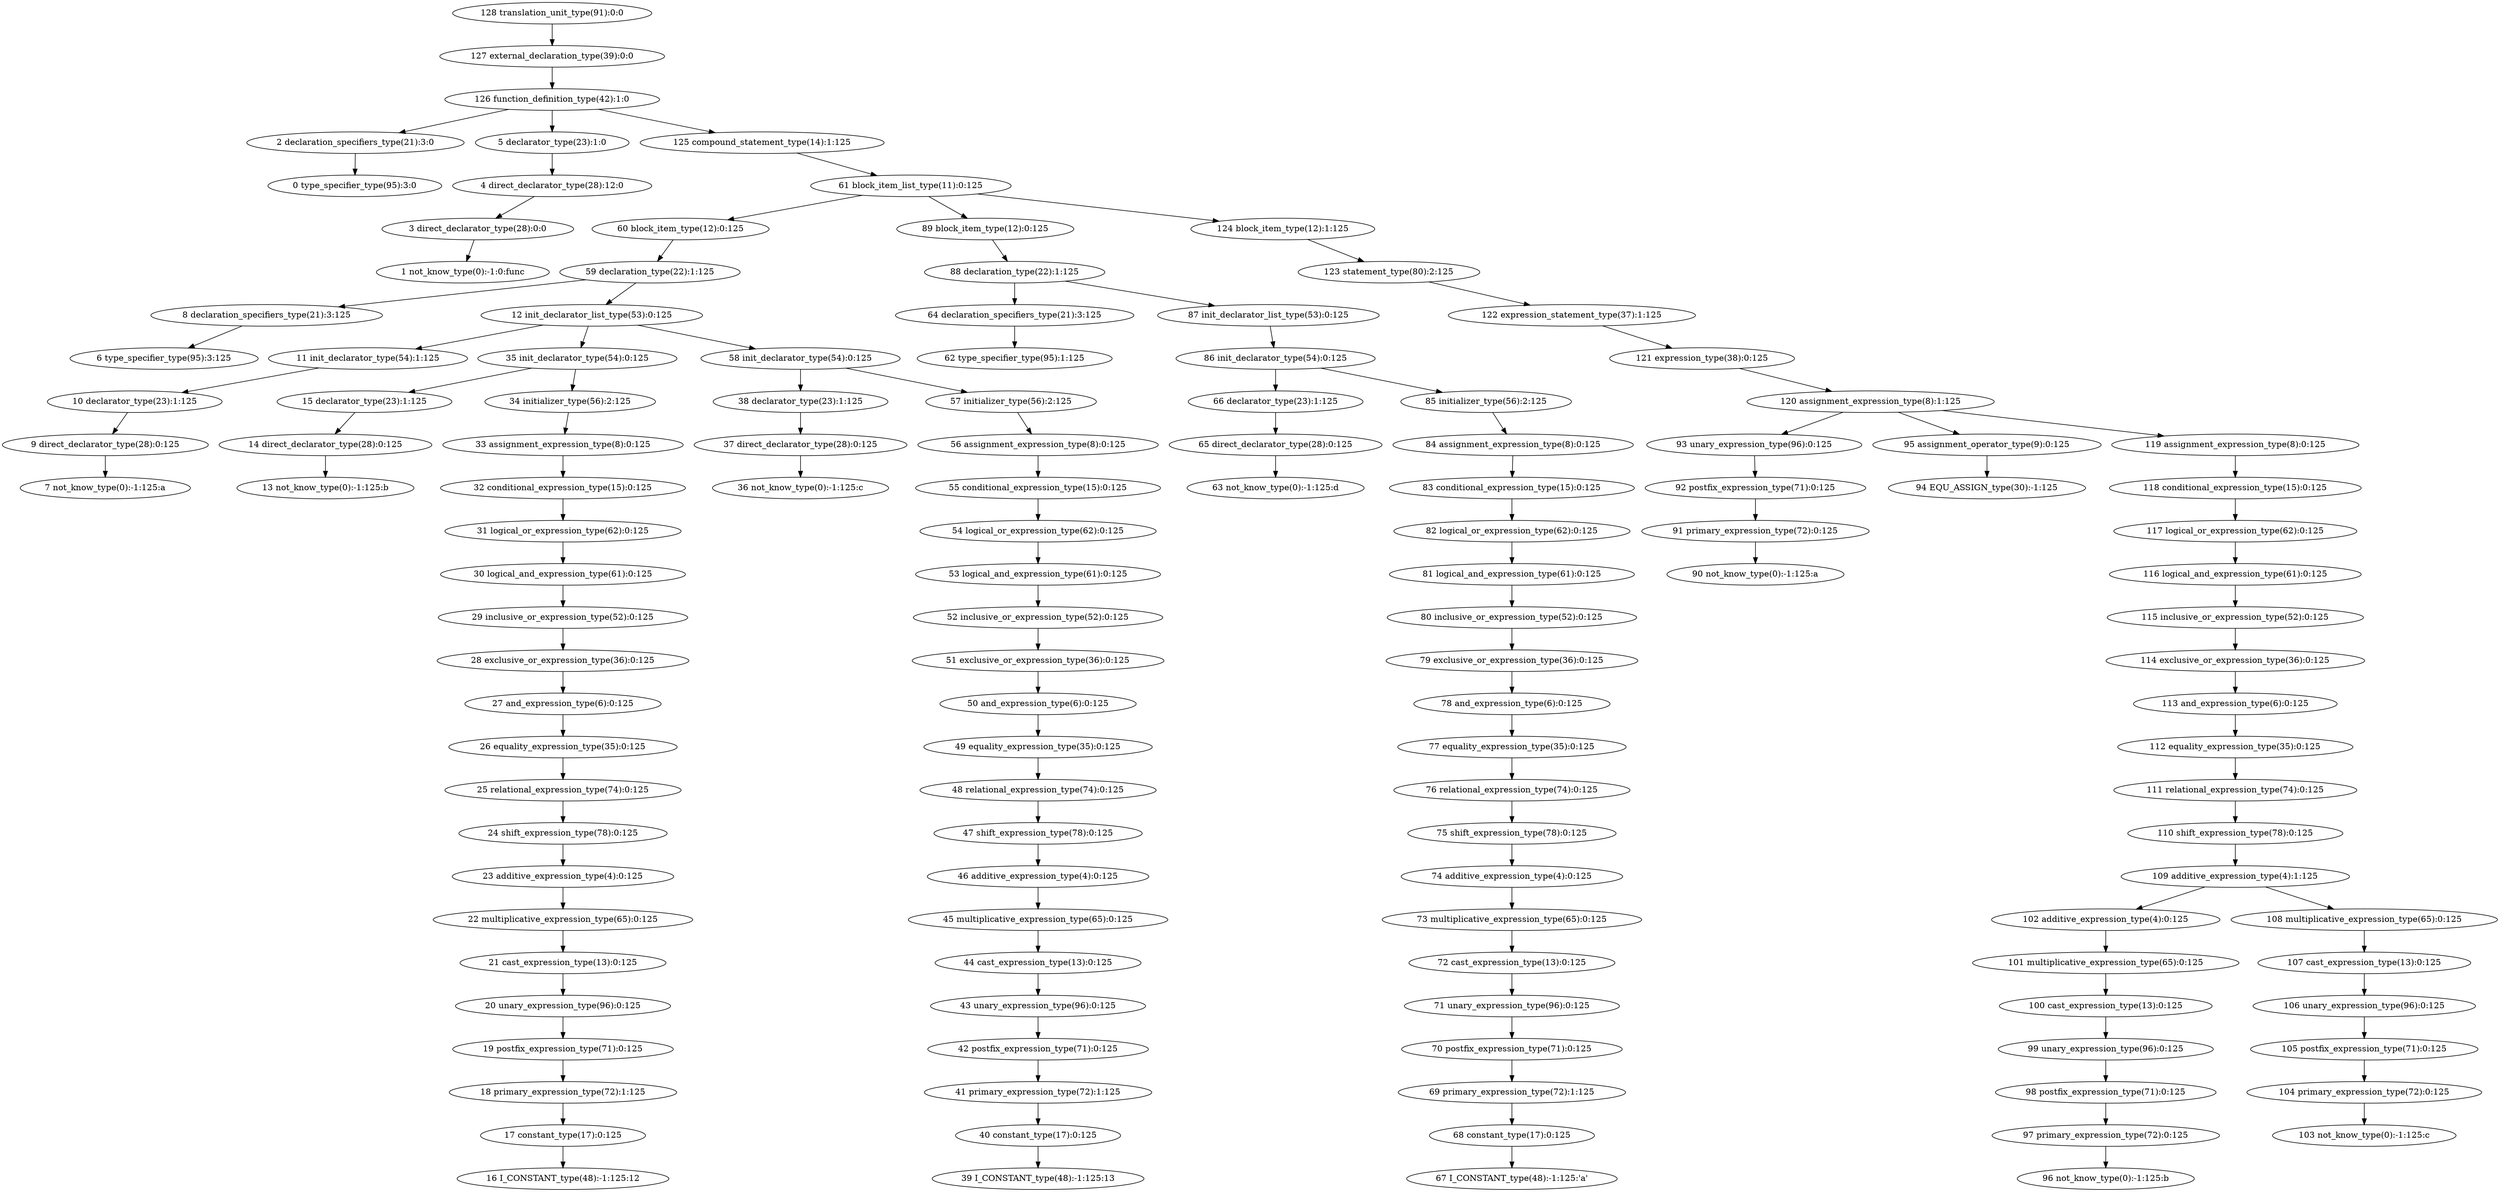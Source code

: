 digraph G{
128[label="128 translation_unit_type(91):0:0"];
127[label="127 external_declaration_type(39):0:0"];
128->127;
127[label="127 external_declaration_type(39):0:0"];
126[label="126 function_definition_type(42):1:0"];
127->126;
126[label="126 function_definition_type(42):1:0"];
2[label="2 declaration_specifiers_type(21):3:0"];
126->2;
2[label="2 declaration_specifiers_type(21):3:0"];
0[label="0 type_specifier_type(95):3:0"];
2->0;
0[label="0 type_specifier_type(95):3:0"];
5[label="5 declarator_type(23):1:0"];
126->5;
5[label="5 declarator_type(23):1:0"];
4[label="4 direct_declarator_type(28):12:0"];
5->4;
4[label="4 direct_declarator_type(28):12:0"];
3[label="3 direct_declarator_type(28):0:0"];
4->3;
3[label="3 direct_declarator_type(28):0:0"];
1[label="1 not_know_type(0):-1:0:func"];
3->1;
1[label="1 not_know_type(0):-1:0:func"];
125[label="125 compound_statement_type(14):1:125"];
126->125;
125[label="125 compound_statement_type(14):1:125"];
61[label="61 block_item_list_type(11):0:125"];
125->61;
61[label="61 block_item_list_type(11):0:125"];
60[label="60 block_item_type(12):0:125"];
61->60;
60[label="60 block_item_type(12):0:125"];
59[label="59 declaration_type(22):1:125"];
60->59;
59[label="59 declaration_type(22):1:125"];
8[label="8 declaration_specifiers_type(21):3:125"];
59->8;
8[label="8 declaration_specifiers_type(21):3:125"];
6[label="6 type_specifier_type(95):3:125"];
8->6;
6[label="6 type_specifier_type(95):3:125"];
12[label="12 init_declarator_list_type(53):0:125"];
59->12;
12[label="12 init_declarator_list_type(53):0:125"];
11[label="11 init_declarator_type(54):1:125"];
12->11;
11[label="11 init_declarator_type(54):1:125"];
10[label="10 declarator_type(23):1:125"];
11->10;
10[label="10 declarator_type(23):1:125"];
9[label="9 direct_declarator_type(28):0:125"];
10->9;
9[label="9 direct_declarator_type(28):0:125"];
7[label="7 not_know_type(0):-1:125:a"];
9->7;
7[label="7 not_know_type(0):-1:125:a"];
35[label="35 init_declarator_type(54):0:125"];
12->35;
35[label="35 init_declarator_type(54):0:125"];
15[label="15 declarator_type(23):1:125"];
35->15;
15[label="15 declarator_type(23):1:125"];
14[label="14 direct_declarator_type(28):0:125"];
15->14;
14[label="14 direct_declarator_type(28):0:125"];
13[label="13 not_know_type(0):-1:125:b"];
14->13;
13[label="13 not_know_type(0):-1:125:b"];
34[label="34 initializer_type(56):2:125"];
35->34;
34[label="34 initializer_type(56):2:125"];
33[label="33 assignment_expression_type(8):0:125"];
34->33;
33[label="33 assignment_expression_type(8):0:125"];
32[label="32 conditional_expression_type(15):0:125"];
33->32;
32[label="32 conditional_expression_type(15):0:125"];
31[label="31 logical_or_expression_type(62):0:125"];
32->31;
31[label="31 logical_or_expression_type(62):0:125"];
30[label="30 logical_and_expression_type(61):0:125"];
31->30;
30[label="30 logical_and_expression_type(61):0:125"];
29[label="29 inclusive_or_expression_type(52):0:125"];
30->29;
29[label="29 inclusive_or_expression_type(52):0:125"];
28[label="28 exclusive_or_expression_type(36):0:125"];
29->28;
28[label="28 exclusive_or_expression_type(36):0:125"];
27[label="27 and_expression_type(6):0:125"];
28->27;
27[label="27 and_expression_type(6):0:125"];
26[label="26 equality_expression_type(35):0:125"];
27->26;
26[label="26 equality_expression_type(35):0:125"];
25[label="25 relational_expression_type(74):0:125"];
26->25;
25[label="25 relational_expression_type(74):0:125"];
24[label="24 shift_expression_type(78):0:125"];
25->24;
24[label="24 shift_expression_type(78):0:125"];
23[label="23 additive_expression_type(4):0:125"];
24->23;
23[label="23 additive_expression_type(4):0:125"];
22[label="22 multiplicative_expression_type(65):0:125"];
23->22;
22[label="22 multiplicative_expression_type(65):0:125"];
21[label="21 cast_expression_type(13):0:125"];
22->21;
21[label="21 cast_expression_type(13):0:125"];
20[label="20 unary_expression_type(96):0:125"];
21->20;
20[label="20 unary_expression_type(96):0:125"];
19[label="19 postfix_expression_type(71):0:125"];
20->19;
19[label="19 postfix_expression_type(71):0:125"];
18[label="18 primary_expression_type(72):1:125"];
19->18;
18[label="18 primary_expression_type(72):1:125"];
17[label="17 constant_type(17):0:125"];
18->17;
17[label="17 constant_type(17):0:125"];
16[label="16 I_CONSTANT_type(48):-1:125:12"];
17->16;
16[label="16 I_CONSTANT_type(48):-1:125:12"];
58[label="58 init_declarator_type(54):0:125"];
12->58;
58[label="58 init_declarator_type(54):0:125"];
38[label="38 declarator_type(23):1:125"];
58->38;
38[label="38 declarator_type(23):1:125"];
37[label="37 direct_declarator_type(28):0:125"];
38->37;
37[label="37 direct_declarator_type(28):0:125"];
36[label="36 not_know_type(0):-1:125:c"];
37->36;
36[label="36 not_know_type(0):-1:125:c"];
57[label="57 initializer_type(56):2:125"];
58->57;
57[label="57 initializer_type(56):2:125"];
56[label="56 assignment_expression_type(8):0:125"];
57->56;
56[label="56 assignment_expression_type(8):0:125"];
55[label="55 conditional_expression_type(15):0:125"];
56->55;
55[label="55 conditional_expression_type(15):0:125"];
54[label="54 logical_or_expression_type(62):0:125"];
55->54;
54[label="54 logical_or_expression_type(62):0:125"];
53[label="53 logical_and_expression_type(61):0:125"];
54->53;
53[label="53 logical_and_expression_type(61):0:125"];
52[label="52 inclusive_or_expression_type(52):0:125"];
53->52;
52[label="52 inclusive_or_expression_type(52):0:125"];
51[label="51 exclusive_or_expression_type(36):0:125"];
52->51;
51[label="51 exclusive_or_expression_type(36):0:125"];
50[label="50 and_expression_type(6):0:125"];
51->50;
50[label="50 and_expression_type(6):0:125"];
49[label="49 equality_expression_type(35):0:125"];
50->49;
49[label="49 equality_expression_type(35):0:125"];
48[label="48 relational_expression_type(74):0:125"];
49->48;
48[label="48 relational_expression_type(74):0:125"];
47[label="47 shift_expression_type(78):0:125"];
48->47;
47[label="47 shift_expression_type(78):0:125"];
46[label="46 additive_expression_type(4):0:125"];
47->46;
46[label="46 additive_expression_type(4):0:125"];
45[label="45 multiplicative_expression_type(65):0:125"];
46->45;
45[label="45 multiplicative_expression_type(65):0:125"];
44[label="44 cast_expression_type(13):0:125"];
45->44;
44[label="44 cast_expression_type(13):0:125"];
43[label="43 unary_expression_type(96):0:125"];
44->43;
43[label="43 unary_expression_type(96):0:125"];
42[label="42 postfix_expression_type(71):0:125"];
43->42;
42[label="42 postfix_expression_type(71):0:125"];
41[label="41 primary_expression_type(72):1:125"];
42->41;
41[label="41 primary_expression_type(72):1:125"];
40[label="40 constant_type(17):0:125"];
41->40;
40[label="40 constant_type(17):0:125"];
39[label="39 I_CONSTANT_type(48):-1:125:13"];
40->39;
39[label="39 I_CONSTANT_type(48):-1:125:13"];
89[label="89 block_item_type(12):0:125"];
61->89;
89[label="89 block_item_type(12):0:125"];
88[label="88 declaration_type(22):1:125"];
89->88;
88[label="88 declaration_type(22):1:125"];
64[label="64 declaration_specifiers_type(21):3:125"];
88->64;
64[label="64 declaration_specifiers_type(21):3:125"];
62[label="62 type_specifier_type(95):1:125"];
64->62;
62[label="62 type_specifier_type(95):1:125"];
87[label="87 init_declarator_list_type(53):0:125"];
88->87;
87[label="87 init_declarator_list_type(53):0:125"];
86[label="86 init_declarator_type(54):0:125"];
87->86;
86[label="86 init_declarator_type(54):0:125"];
66[label="66 declarator_type(23):1:125"];
86->66;
66[label="66 declarator_type(23):1:125"];
65[label="65 direct_declarator_type(28):0:125"];
66->65;
65[label="65 direct_declarator_type(28):0:125"];
63[label="63 not_know_type(0):-1:125:d"];
65->63;
63[label="63 not_know_type(0):-1:125:d"];
85[label="85 initializer_type(56):2:125"];
86->85;
85[label="85 initializer_type(56):2:125"];
84[label="84 assignment_expression_type(8):0:125"];
85->84;
84[label="84 assignment_expression_type(8):0:125"];
83[label="83 conditional_expression_type(15):0:125"];
84->83;
83[label="83 conditional_expression_type(15):0:125"];
82[label="82 logical_or_expression_type(62):0:125"];
83->82;
82[label="82 logical_or_expression_type(62):0:125"];
81[label="81 logical_and_expression_type(61):0:125"];
82->81;
81[label="81 logical_and_expression_type(61):0:125"];
80[label="80 inclusive_or_expression_type(52):0:125"];
81->80;
80[label="80 inclusive_or_expression_type(52):0:125"];
79[label="79 exclusive_or_expression_type(36):0:125"];
80->79;
79[label="79 exclusive_or_expression_type(36):0:125"];
78[label="78 and_expression_type(6):0:125"];
79->78;
78[label="78 and_expression_type(6):0:125"];
77[label="77 equality_expression_type(35):0:125"];
78->77;
77[label="77 equality_expression_type(35):0:125"];
76[label="76 relational_expression_type(74):0:125"];
77->76;
76[label="76 relational_expression_type(74):0:125"];
75[label="75 shift_expression_type(78):0:125"];
76->75;
75[label="75 shift_expression_type(78):0:125"];
74[label="74 additive_expression_type(4):0:125"];
75->74;
74[label="74 additive_expression_type(4):0:125"];
73[label="73 multiplicative_expression_type(65):0:125"];
74->73;
73[label="73 multiplicative_expression_type(65):0:125"];
72[label="72 cast_expression_type(13):0:125"];
73->72;
72[label="72 cast_expression_type(13):0:125"];
71[label="71 unary_expression_type(96):0:125"];
72->71;
71[label="71 unary_expression_type(96):0:125"];
70[label="70 postfix_expression_type(71):0:125"];
71->70;
70[label="70 postfix_expression_type(71):0:125"];
69[label="69 primary_expression_type(72):1:125"];
70->69;
69[label="69 primary_expression_type(72):1:125"];
68[label="68 constant_type(17):0:125"];
69->68;
68[label="68 constant_type(17):0:125"];
67[label="67 I_CONSTANT_type(48):-1:125:'a'"];
68->67;
67[label="67 I_CONSTANT_type(48):-1:125:'a'"];
124[label="124 block_item_type(12):1:125"];
61->124;
124[label="124 block_item_type(12):1:125"];
123[label="123 statement_type(80):2:125"];
124->123;
123[label="123 statement_type(80):2:125"];
122[label="122 expression_statement_type(37):1:125"];
123->122;
122[label="122 expression_statement_type(37):1:125"];
121[label="121 expression_type(38):0:125"];
122->121;
121[label="121 expression_type(38):0:125"];
120[label="120 assignment_expression_type(8):1:125"];
121->120;
120[label="120 assignment_expression_type(8):1:125"];
93[label="93 unary_expression_type(96):0:125"];
120->93;
93[label="93 unary_expression_type(96):0:125"];
92[label="92 postfix_expression_type(71):0:125"];
93->92;
92[label="92 postfix_expression_type(71):0:125"];
91[label="91 primary_expression_type(72):0:125"];
92->91;
91[label="91 primary_expression_type(72):0:125"];
90[label="90 not_know_type(0):-1:125:a"];
91->90;
90[label="90 not_know_type(0):-1:125:a"];
95[label="95 assignment_operator_type(9):0:125"];
120->95;
95[label="95 assignment_operator_type(9):0:125"];
94[label="94 EQU_ASSIGN_type(30):-1:125"];
95->94;
94[label="94 EQU_ASSIGN_type(30):-1:125"];
119[label="119 assignment_expression_type(8):0:125"];
120->119;
119[label="119 assignment_expression_type(8):0:125"];
118[label="118 conditional_expression_type(15):0:125"];
119->118;
118[label="118 conditional_expression_type(15):0:125"];
117[label="117 logical_or_expression_type(62):0:125"];
118->117;
117[label="117 logical_or_expression_type(62):0:125"];
116[label="116 logical_and_expression_type(61):0:125"];
117->116;
116[label="116 logical_and_expression_type(61):0:125"];
115[label="115 inclusive_or_expression_type(52):0:125"];
116->115;
115[label="115 inclusive_or_expression_type(52):0:125"];
114[label="114 exclusive_or_expression_type(36):0:125"];
115->114;
114[label="114 exclusive_or_expression_type(36):0:125"];
113[label="113 and_expression_type(6):0:125"];
114->113;
113[label="113 and_expression_type(6):0:125"];
112[label="112 equality_expression_type(35):0:125"];
113->112;
112[label="112 equality_expression_type(35):0:125"];
111[label="111 relational_expression_type(74):0:125"];
112->111;
111[label="111 relational_expression_type(74):0:125"];
110[label="110 shift_expression_type(78):0:125"];
111->110;
110[label="110 shift_expression_type(78):0:125"];
109[label="109 additive_expression_type(4):1:125"];
110->109;
109[label="109 additive_expression_type(4):1:125"];
102[label="102 additive_expression_type(4):0:125"];
109->102;
102[label="102 additive_expression_type(4):0:125"];
101[label="101 multiplicative_expression_type(65):0:125"];
102->101;
101[label="101 multiplicative_expression_type(65):0:125"];
100[label="100 cast_expression_type(13):0:125"];
101->100;
100[label="100 cast_expression_type(13):0:125"];
99[label="99 unary_expression_type(96):0:125"];
100->99;
99[label="99 unary_expression_type(96):0:125"];
98[label="98 postfix_expression_type(71):0:125"];
99->98;
98[label="98 postfix_expression_type(71):0:125"];
97[label="97 primary_expression_type(72):0:125"];
98->97;
97[label="97 primary_expression_type(72):0:125"];
96[label="96 not_know_type(0):-1:125:b"];
97->96;
96[label="96 not_know_type(0):-1:125:b"];
108[label="108 multiplicative_expression_type(65):0:125"];
109->108;
108[label="108 multiplicative_expression_type(65):0:125"];
107[label="107 cast_expression_type(13):0:125"];
108->107;
107[label="107 cast_expression_type(13):0:125"];
106[label="106 unary_expression_type(96):0:125"];
107->106;
106[label="106 unary_expression_type(96):0:125"];
105[label="105 postfix_expression_type(71):0:125"];
106->105;
105[label="105 postfix_expression_type(71):0:125"];
104[label="104 primary_expression_type(72):0:125"];
105->104;
104[label="104 primary_expression_type(72):0:125"];
103[label="103 not_know_type(0):-1:125:c"];
104->103;
103[label="103 not_know_type(0):-1:125:c"];
}
